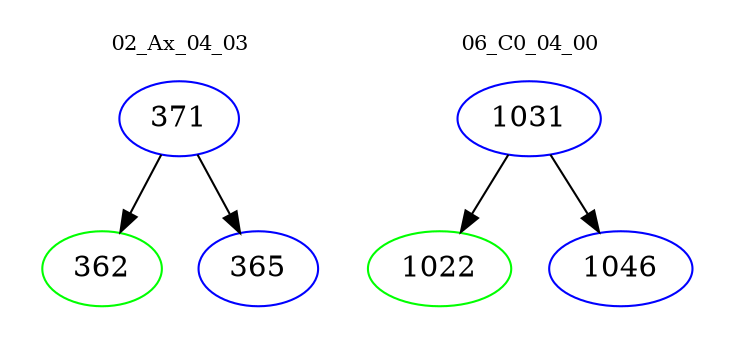 digraph{
subgraph cluster_0 {
color = white
label = "02_Ax_04_03";
fontsize=10;
T0_371 [label="371", color="blue"]
T0_371 -> T0_362 [color="black"]
T0_362 [label="362", color="green"]
T0_371 -> T0_365 [color="black"]
T0_365 [label="365", color="blue"]
}
subgraph cluster_1 {
color = white
label = "06_C0_04_00";
fontsize=10;
T1_1031 [label="1031", color="blue"]
T1_1031 -> T1_1022 [color="black"]
T1_1022 [label="1022", color="green"]
T1_1031 -> T1_1046 [color="black"]
T1_1046 [label="1046", color="blue"]
}
}
